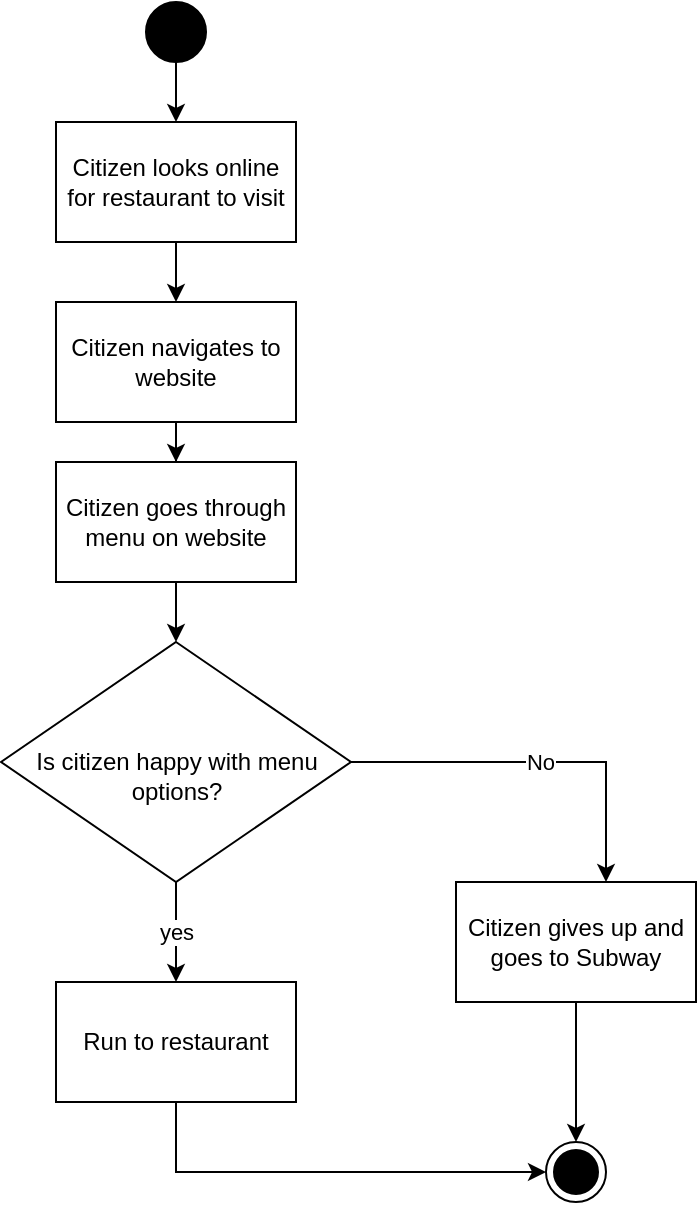 <mxfile version="21.7.1" type="device">
  <diagram name="Page-1" id="oBy2D88ccJq6RtBKwOCw">
    <mxGraphModel dx="1116" dy="1732" grid="1" gridSize="10" guides="1" tooltips="1" connect="1" arrows="1" fold="1" page="1" pageScale="1" pageWidth="850" pageHeight="1100" math="0" shadow="0">
      <root>
        <mxCell id="0" />
        <mxCell id="1" parent="0" />
        <mxCell id="64pXmVSMRAuf0BwSI_Gu-1" style="edgeStyle=orthogonalEdgeStyle;rounded=0;orthogonalLoop=1;jettySize=auto;html=1;" parent="1" source="64pXmVSMRAuf0BwSI_Gu-2" target="64pXmVSMRAuf0BwSI_Gu-10" edge="1">
          <mxGeometry relative="1" as="geometry" />
        </mxCell>
        <mxCell id="64pXmVSMRAuf0BwSI_Gu-2" value="" style="ellipse;fillColor=strokeColor;html=1;" parent="1" vertex="1">
          <mxGeometry x="500" y="-10" width="30" height="30" as="geometry" />
        </mxCell>
        <mxCell id="64pXmVSMRAuf0BwSI_Gu-5" value="" style="edgeStyle=orthogonalEdgeStyle;rounded=0;orthogonalLoop=1;jettySize=auto;html=1;" parent="1" source="64pXmVSMRAuf0BwSI_Gu-3" target="64pXmVSMRAuf0BwSI_Gu-4" edge="1">
          <mxGeometry relative="1" as="geometry" />
        </mxCell>
        <mxCell id="64pXmVSMRAuf0BwSI_Gu-3" value="Citizen navigates to website" style="rounded=0;whiteSpace=wrap;html=1;" parent="1" vertex="1">
          <mxGeometry x="455" y="140" width="120" height="60" as="geometry" />
        </mxCell>
        <mxCell id="64pXmVSMRAuf0BwSI_Gu-7" value="" style="edgeStyle=orthogonalEdgeStyle;rounded=0;orthogonalLoop=1;jettySize=auto;html=1;" parent="1" source="64pXmVSMRAuf0BwSI_Gu-4" target="64pXmVSMRAuf0BwSI_Gu-6" edge="1">
          <mxGeometry relative="1" as="geometry" />
        </mxCell>
        <mxCell id="64pXmVSMRAuf0BwSI_Gu-4" value="Citizen goes through menu on website" style="whiteSpace=wrap;html=1;rounded=0;" parent="1" vertex="1">
          <mxGeometry x="455" y="220" width="120" height="60" as="geometry" />
        </mxCell>
        <mxCell id="64pXmVSMRAuf0BwSI_Gu-9" value="yes" style="edgeStyle=orthogonalEdgeStyle;rounded=0;orthogonalLoop=1;jettySize=auto;html=1;" parent="1" source="64pXmVSMRAuf0BwSI_Gu-6" target="64pXmVSMRAuf0BwSI_Gu-8" edge="1">
          <mxGeometry relative="1" as="geometry" />
        </mxCell>
        <mxCell id="64pXmVSMRAuf0BwSI_Gu-12" value="No" style="edgeStyle=orthogonalEdgeStyle;rounded=0;orthogonalLoop=1;jettySize=auto;html=1;" parent="1" source="64pXmVSMRAuf0BwSI_Gu-6" target="64pXmVSMRAuf0BwSI_Gu-15" edge="1">
          <mxGeometry relative="1" as="geometry">
            <Array as="points">
              <mxPoint x="730" y="370" />
            </Array>
          </mxGeometry>
        </mxCell>
        <mxCell id="64pXmVSMRAuf0BwSI_Gu-6" value="&lt;br&gt;Is citizen happy with menu options?" style="rhombus;whiteSpace=wrap;html=1;rounded=0;" parent="1" vertex="1">
          <mxGeometry x="427.5" y="310" width="175" height="120" as="geometry" />
        </mxCell>
        <mxCell id="64pXmVSMRAuf0BwSI_Gu-14" style="edgeStyle=orthogonalEdgeStyle;rounded=0;orthogonalLoop=1;jettySize=auto;html=1;" parent="1" source="64pXmVSMRAuf0BwSI_Gu-8" target="64pXmVSMRAuf0BwSI_Gu-13" edge="1">
          <mxGeometry relative="1" as="geometry">
            <Array as="points">
              <mxPoint x="515" y="575" />
            </Array>
          </mxGeometry>
        </mxCell>
        <mxCell id="64pXmVSMRAuf0BwSI_Gu-8" value="Run to restaurant" style="whiteSpace=wrap;html=1;rounded=0;" parent="1" vertex="1">
          <mxGeometry x="455" y="480" width="120" height="60" as="geometry" />
        </mxCell>
        <mxCell id="64pXmVSMRAuf0BwSI_Gu-11" style="edgeStyle=orthogonalEdgeStyle;rounded=0;orthogonalLoop=1;jettySize=auto;html=1;" parent="1" source="64pXmVSMRAuf0BwSI_Gu-10" target="64pXmVSMRAuf0BwSI_Gu-3" edge="1">
          <mxGeometry relative="1" as="geometry" />
        </mxCell>
        <mxCell id="64pXmVSMRAuf0BwSI_Gu-10" value="Citizen looks online for restaurant to visit" style="rounded=0;whiteSpace=wrap;html=1;" parent="1" vertex="1">
          <mxGeometry x="455" y="50" width="120" height="60" as="geometry" />
        </mxCell>
        <mxCell id="64pXmVSMRAuf0BwSI_Gu-13" value="" style="ellipse;html=1;shape=endState;fillColor=strokeColor;" parent="1" vertex="1">
          <mxGeometry x="700" y="560" width="30" height="30" as="geometry" />
        </mxCell>
        <mxCell id="64pXmVSMRAuf0BwSI_Gu-16" style="edgeStyle=orthogonalEdgeStyle;rounded=0;orthogonalLoop=1;jettySize=auto;html=1;" parent="1" source="64pXmVSMRAuf0BwSI_Gu-15" target="64pXmVSMRAuf0BwSI_Gu-13" edge="1">
          <mxGeometry relative="1" as="geometry" />
        </mxCell>
        <mxCell id="64pXmVSMRAuf0BwSI_Gu-15" value="Citizen gives up and goes to Subway" style="rounded=0;whiteSpace=wrap;html=1;" parent="1" vertex="1">
          <mxGeometry x="655" y="430" width="120" height="60" as="geometry" />
        </mxCell>
      </root>
    </mxGraphModel>
  </diagram>
</mxfile>
